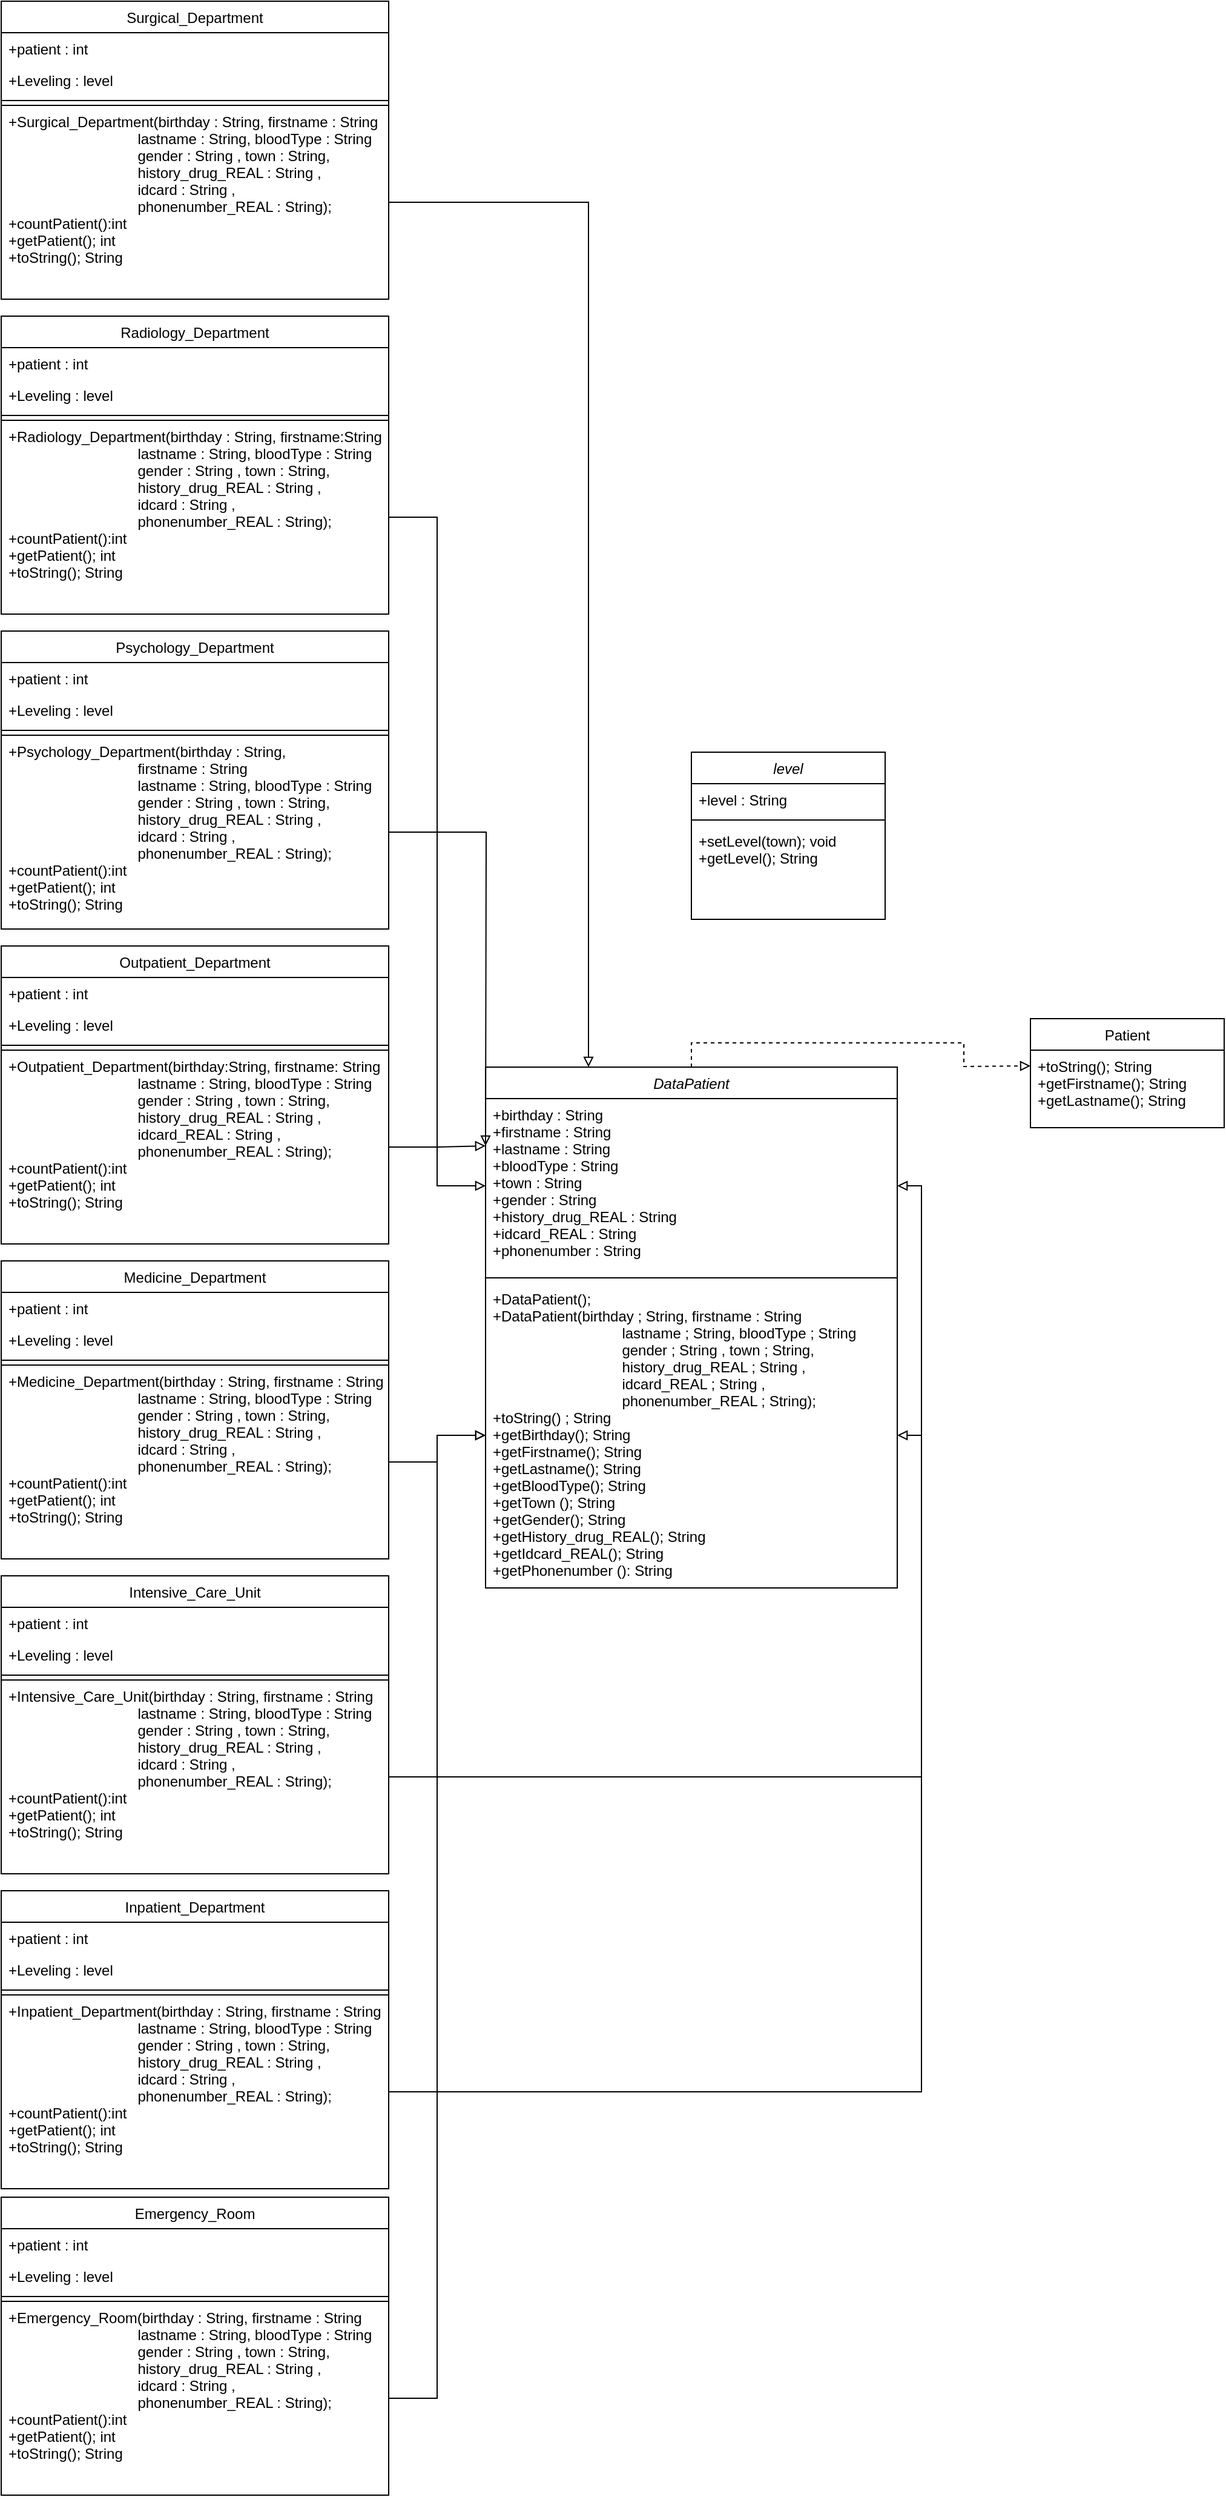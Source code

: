 <mxfile version="23.1.2" type="github">
  <diagram id="C5RBs43oDa-KdzZeNtuy" name="Page-1">
    <mxGraphModel dx="1174" dy="1431" grid="1" gridSize="10" guides="1" tooltips="1" connect="1" arrows="1" fold="1" page="1" pageScale="1" pageWidth="827" pageHeight="1169" math="0" shadow="0">
      <root>
        <mxCell id="WIyWlLk6GJQsqaUBKTNV-0" />
        <mxCell id="WIyWlLk6GJQsqaUBKTNV-1" parent="WIyWlLk6GJQsqaUBKTNV-0" />
        <mxCell id="HlQDnrlZZTJhXaYL5etB-71" style="edgeStyle=orthogonalEdgeStyle;rounded=0;orthogonalLoop=1;jettySize=auto;html=1;exitX=0.5;exitY=0;exitDx=0;exitDy=0;entryX=0;entryY=0.5;entryDx=0;entryDy=0;endArrow=block;endFill=0;dashed=1;" edge="1" parent="WIyWlLk6GJQsqaUBKTNV-1" source="zkfFHV4jXpPFQw0GAbJ--0">
          <mxGeometry relative="1" as="geometry">
            <mxPoint x="540" y="-11" as="targetPoint" />
          </mxGeometry>
        </mxCell>
        <mxCell id="zkfFHV4jXpPFQw0GAbJ--0" value="DataPatient" style="swimlane;fontStyle=2;align=center;verticalAlign=top;childLayout=stackLayout;horizontal=1;startSize=26;horizontalStack=0;resizeParent=1;resizeLast=0;collapsible=1;marginBottom=0;rounded=0;shadow=0;strokeWidth=1;" parent="WIyWlLk6GJQsqaUBKTNV-1" vertex="1">
          <mxGeometry x="90" y="-10" width="340" height="430" as="geometry">
            <mxRectangle x="230" y="140" width="160" height="26" as="alternateBounds" />
          </mxGeometry>
        </mxCell>
        <mxCell id="zkfFHV4jXpPFQw0GAbJ--1" value="+birthday : String&#xa;+firstname : String&#xa;+lastname : String&#xa;+bloodType : String&#xa;+town : String&#xa;+gender : String&#xa;+history_drug_REAL : String&#xa;+idcard_REAL : String&#xa;+phonenumber : String" style="text;align=left;verticalAlign=top;spacingLeft=4;spacingRight=4;overflow=hidden;rotatable=0;points=[[0,0.5],[1,0.5]];portConstraint=eastwest;" parent="zkfFHV4jXpPFQw0GAbJ--0" vertex="1">
          <mxGeometry y="26" width="340" height="144" as="geometry" />
        </mxCell>
        <mxCell id="zkfFHV4jXpPFQw0GAbJ--4" value="" style="line;html=1;strokeWidth=1;align=left;verticalAlign=middle;spacingTop=-1;spacingLeft=3;spacingRight=3;rotatable=0;labelPosition=right;points=[];portConstraint=eastwest;" parent="zkfFHV4jXpPFQw0GAbJ--0" vertex="1">
          <mxGeometry y="170" width="340" height="8" as="geometry" />
        </mxCell>
        <mxCell id="zkfFHV4jXpPFQw0GAbJ--5" value="+DataPatient();&#xa;+DataPatient(birthday ; String, firstname : String&#xa;                                lastname ; String, bloodType ; String&#xa;                                gender ; String , town ; String,&#xa;                                history_drug_REAL ; String ,&#xa;                                idcard_REAL ; String ,&#xa;                                phonenumber_REAL ; String);&#xa;+toString() ; String&#xa;+getBirthday(); String&#xa;+getFirstname(); String&#xa;+getLastname(); String&#xa;+getBloodType(); String&#xa;+getTown (); String&#xa;+getGender(); String&#xa;+getHistory_drug_REAL(); String&#xa;+getIdcard_REAL(); String&#xa;+getPhonenumber (): String" style="text;align=left;verticalAlign=top;spacingLeft=4;spacingRight=4;overflow=hidden;rotatable=0;points=[[0,0.5],[1,0.5]];portConstraint=eastwest;" parent="zkfFHV4jXpPFQw0GAbJ--0" vertex="1">
          <mxGeometry y="178" width="340" height="252" as="geometry" />
        </mxCell>
        <mxCell id="zkfFHV4jXpPFQw0GAbJ--6" value="Intensive_Care_Unit" style="swimlane;fontStyle=0;align=center;verticalAlign=top;childLayout=stackLayout;horizontal=1;startSize=26;horizontalStack=0;resizeParent=1;resizeLast=0;collapsible=1;marginBottom=0;rounded=0;shadow=0;strokeWidth=1;" parent="WIyWlLk6GJQsqaUBKTNV-1" vertex="1">
          <mxGeometry x="-310" y="410" width="320" height="246" as="geometry">
            <mxRectangle x="130" y="380" width="160" height="26" as="alternateBounds" />
          </mxGeometry>
        </mxCell>
        <mxCell id="zkfFHV4jXpPFQw0GAbJ--7" value="+patient : int" style="text;align=left;verticalAlign=top;spacingLeft=4;spacingRight=4;overflow=hidden;rotatable=0;points=[[0,0.5],[1,0.5]];portConstraint=eastwest;" parent="zkfFHV4jXpPFQw0GAbJ--6" vertex="1">
          <mxGeometry y="26" width="320" height="26" as="geometry" />
        </mxCell>
        <mxCell id="zkfFHV4jXpPFQw0GAbJ--8" value="+Leveling : level" style="text;align=left;verticalAlign=top;spacingLeft=4;spacingRight=4;overflow=hidden;rotatable=0;points=[[0,0.5],[1,0.5]];portConstraint=eastwest;rounded=0;shadow=0;html=0;" parent="zkfFHV4jXpPFQw0GAbJ--6" vertex="1">
          <mxGeometry y="52" width="320" height="26" as="geometry" />
        </mxCell>
        <mxCell id="zkfFHV4jXpPFQw0GAbJ--9" value="" style="line;html=1;strokeWidth=1;align=left;verticalAlign=middle;spacingTop=-1;spacingLeft=3;spacingRight=3;rotatable=0;labelPosition=right;points=[];portConstraint=eastwest;" parent="zkfFHV4jXpPFQw0GAbJ--6" vertex="1">
          <mxGeometry y="78" width="320" height="8" as="geometry" />
        </mxCell>
        <mxCell id="zkfFHV4jXpPFQw0GAbJ--10" value="+Intensive_Care_Unit(birthday : String, firstname : String&#xa;                                lastname : String, bloodType : String&#xa;                                gender : String , town : String, &#xa;                                history_drug_REAL : String ,&#xa;                                idcard : String , &#xa;                                phonenumber_REAL : String);&#xa;+countPatient():int&#xa;+getPatient(); int&#xa;+toString(); String" style="text;align=left;verticalAlign=top;spacingLeft=4;spacingRight=4;overflow=hidden;rotatable=0;points=[[0,0.5],[1,0.5]];portConstraint=eastwest;fontStyle=0;strokeColor=#000000;" parent="zkfFHV4jXpPFQw0GAbJ--6" vertex="1">
          <mxGeometry y="86" width="320" height="160" as="geometry" />
        </mxCell>
        <mxCell id="zkfFHV4jXpPFQw0GAbJ--17" value="Patient" style="swimlane;fontStyle=0;align=center;verticalAlign=top;childLayout=stackLayout;horizontal=1;startSize=26;horizontalStack=0;resizeParent=1;resizeLast=0;collapsible=1;marginBottom=0;rounded=0;shadow=0;strokeWidth=1;" parent="WIyWlLk6GJQsqaUBKTNV-1" vertex="1">
          <mxGeometry x="540" y="-50" width="160" height="90" as="geometry">
            <mxRectangle x="550" y="140" width="160" height="26" as="alternateBounds" />
          </mxGeometry>
        </mxCell>
        <mxCell id="zkfFHV4jXpPFQw0GAbJ--22" value="+toString(); String&#xa;+getFirstname(); String&#xa;+getLastname(); String" style="text;align=left;verticalAlign=top;spacingLeft=4;spacingRight=4;overflow=hidden;rotatable=0;points=[[0,0.5],[1,0.5]];portConstraint=eastwest;rounded=0;shadow=0;html=0;" parent="zkfFHV4jXpPFQw0GAbJ--17" vertex="1">
          <mxGeometry y="26" width="160" height="64" as="geometry" />
        </mxCell>
        <mxCell id="HlQDnrlZZTJhXaYL5etB-21" value="Medicine_Department" style="swimlane;fontStyle=0;align=center;verticalAlign=top;childLayout=stackLayout;horizontal=1;startSize=26;horizontalStack=0;resizeParent=1;resizeLast=0;collapsible=1;marginBottom=0;rounded=0;shadow=0;strokeWidth=1;" vertex="1" parent="WIyWlLk6GJQsqaUBKTNV-1">
          <mxGeometry x="-310" y="150" width="320" height="246" as="geometry">
            <mxRectangle x="130" y="380" width="160" height="26" as="alternateBounds" />
          </mxGeometry>
        </mxCell>
        <mxCell id="HlQDnrlZZTJhXaYL5etB-22" value="+patient : int" style="text;align=left;verticalAlign=top;spacingLeft=4;spacingRight=4;overflow=hidden;rotatable=0;points=[[0,0.5],[1,0.5]];portConstraint=eastwest;" vertex="1" parent="HlQDnrlZZTJhXaYL5etB-21">
          <mxGeometry y="26" width="320" height="26" as="geometry" />
        </mxCell>
        <mxCell id="HlQDnrlZZTJhXaYL5etB-23" value="+Leveling : level" style="text;align=left;verticalAlign=top;spacingLeft=4;spacingRight=4;overflow=hidden;rotatable=0;points=[[0,0.5],[1,0.5]];portConstraint=eastwest;rounded=0;shadow=0;html=0;" vertex="1" parent="HlQDnrlZZTJhXaYL5etB-21">
          <mxGeometry y="52" width="320" height="26" as="geometry" />
        </mxCell>
        <mxCell id="HlQDnrlZZTJhXaYL5etB-24" value="" style="line;html=1;strokeWidth=1;align=left;verticalAlign=middle;spacingTop=-1;spacingLeft=3;spacingRight=3;rotatable=0;labelPosition=right;points=[];portConstraint=eastwest;" vertex="1" parent="HlQDnrlZZTJhXaYL5etB-21">
          <mxGeometry y="78" width="320" height="8" as="geometry" />
        </mxCell>
        <mxCell id="HlQDnrlZZTJhXaYL5etB-25" value="+Medicine_Department(birthday : String, firstname : String&#xa;                                lastname : String, bloodType : String&#xa;                                gender : String , town : String, &#xa;                                history_drug_REAL : String ,&#xa;                                idcard : String , &#xa;                                phonenumber_REAL : String);&#xa;+countPatient():int&#xa;+getPatient(); int&#xa;+toString(); String" style="text;align=left;verticalAlign=top;spacingLeft=4;spacingRight=4;overflow=hidden;rotatable=0;points=[[0,0.5],[1,0.5]];portConstraint=eastwest;fontStyle=0;strokeColor=#000000;" vertex="1" parent="HlQDnrlZZTJhXaYL5etB-21">
          <mxGeometry y="86" width="320" height="160" as="geometry" />
        </mxCell>
        <mxCell id="HlQDnrlZZTJhXaYL5etB-26" value="Inpatient_Department" style="swimlane;fontStyle=0;align=center;verticalAlign=top;childLayout=stackLayout;horizontal=1;startSize=26;horizontalStack=0;resizeParent=1;resizeLast=0;collapsible=1;marginBottom=0;rounded=0;shadow=0;strokeWidth=1;" vertex="1" parent="WIyWlLk6GJQsqaUBKTNV-1">
          <mxGeometry x="-310" y="670" width="320" height="246" as="geometry">
            <mxRectangle x="130" y="380" width="160" height="26" as="alternateBounds" />
          </mxGeometry>
        </mxCell>
        <mxCell id="HlQDnrlZZTJhXaYL5etB-27" value="+patient : int" style="text;align=left;verticalAlign=top;spacingLeft=4;spacingRight=4;overflow=hidden;rotatable=0;points=[[0,0.5],[1,0.5]];portConstraint=eastwest;" vertex="1" parent="HlQDnrlZZTJhXaYL5etB-26">
          <mxGeometry y="26" width="320" height="26" as="geometry" />
        </mxCell>
        <mxCell id="HlQDnrlZZTJhXaYL5etB-28" value="+Leveling : level" style="text;align=left;verticalAlign=top;spacingLeft=4;spacingRight=4;overflow=hidden;rotatable=0;points=[[0,0.5],[1,0.5]];portConstraint=eastwest;rounded=0;shadow=0;html=0;" vertex="1" parent="HlQDnrlZZTJhXaYL5etB-26">
          <mxGeometry y="52" width="320" height="26" as="geometry" />
        </mxCell>
        <mxCell id="HlQDnrlZZTJhXaYL5etB-29" value="" style="line;html=1;strokeWidth=1;align=left;verticalAlign=middle;spacingTop=-1;spacingLeft=3;spacingRight=3;rotatable=0;labelPosition=right;points=[];portConstraint=eastwest;" vertex="1" parent="HlQDnrlZZTJhXaYL5etB-26">
          <mxGeometry y="78" width="320" height="8" as="geometry" />
        </mxCell>
        <mxCell id="HlQDnrlZZTJhXaYL5etB-30" value="+Inpatient_Department(birthday : String, firstname : String&#xa;                                lastname : String, bloodType : String&#xa;                                gender : String , town : String, &#xa;                                history_drug_REAL : String ,&#xa;                                idcard : String , &#xa;                                phonenumber_REAL : String);&#xa;+countPatient():int&#xa;+getPatient(); int&#xa;+toString(); String" style="text;align=left;verticalAlign=top;spacingLeft=4;spacingRight=4;overflow=hidden;rotatable=0;points=[[0,0.5],[1,0.5]];portConstraint=eastwest;fontStyle=0;strokeColor=#000000;" vertex="1" parent="HlQDnrlZZTJhXaYL5etB-26">
          <mxGeometry y="86" width="320" height="160" as="geometry" />
        </mxCell>
        <mxCell id="HlQDnrlZZTJhXaYL5etB-31" value="Outpatient_Department" style="swimlane;fontStyle=0;align=center;verticalAlign=top;childLayout=stackLayout;horizontal=1;startSize=26;horizontalStack=0;resizeParent=1;resizeLast=0;collapsible=1;marginBottom=0;rounded=0;shadow=0;strokeWidth=1;" vertex="1" parent="WIyWlLk6GJQsqaUBKTNV-1">
          <mxGeometry x="-310" y="-110" width="320" height="246" as="geometry">
            <mxRectangle x="130" y="380" width="160" height="26" as="alternateBounds" />
          </mxGeometry>
        </mxCell>
        <mxCell id="HlQDnrlZZTJhXaYL5etB-32" value="+patient : int" style="text;align=left;verticalAlign=top;spacingLeft=4;spacingRight=4;overflow=hidden;rotatable=0;points=[[0,0.5],[1,0.5]];portConstraint=eastwest;" vertex="1" parent="HlQDnrlZZTJhXaYL5etB-31">
          <mxGeometry y="26" width="320" height="26" as="geometry" />
        </mxCell>
        <mxCell id="HlQDnrlZZTJhXaYL5etB-33" value="+Leveling : level" style="text;align=left;verticalAlign=top;spacingLeft=4;spacingRight=4;overflow=hidden;rotatable=0;points=[[0,0.5],[1,0.5]];portConstraint=eastwest;rounded=0;shadow=0;html=0;" vertex="1" parent="HlQDnrlZZTJhXaYL5etB-31">
          <mxGeometry y="52" width="320" height="26" as="geometry" />
        </mxCell>
        <mxCell id="HlQDnrlZZTJhXaYL5etB-34" value="" style="line;html=1;strokeWidth=1;align=left;verticalAlign=middle;spacingTop=-1;spacingLeft=3;spacingRight=3;rotatable=0;labelPosition=right;points=[];portConstraint=eastwest;" vertex="1" parent="HlQDnrlZZTJhXaYL5etB-31">
          <mxGeometry y="78" width="320" height="8" as="geometry" />
        </mxCell>
        <mxCell id="HlQDnrlZZTJhXaYL5etB-35" value="+Outpatient_Department(birthday:String, firstname: String&#xa;                                lastname : String, bloodType : String&#xa;                                gender : String , town : String, &#xa;                                history_drug_REAL : String ,&#xa;                                idcard_REAL : String , &#xa;                                phonenumber_REAL : String);&#xa;+countPatient():int&#xa;+getPatient(); int&#xa;+toString(); String" style="text;align=left;verticalAlign=top;spacingLeft=4;spacingRight=4;overflow=hidden;rotatable=0;points=[[0,0.5],[1,0.5]];portConstraint=eastwest;fontStyle=0;strokeColor=#000000;" vertex="1" parent="HlQDnrlZZTJhXaYL5etB-31">
          <mxGeometry y="86" width="320" height="160" as="geometry" />
        </mxCell>
        <mxCell id="HlQDnrlZZTJhXaYL5etB-36" value="Psychology_Department" style="swimlane;fontStyle=0;align=center;verticalAlign=top;childLayout=stackLayout;horizontal=1;startSize=26;horizontalStack=0;resizeParent=1;resizeLast=0;collapsible=1;marginBottom=0;rounded=0;shadow=0;strokeWidth=1;" vertex="1" parent="WIyWlLk6GJQsqaUBKTNV-1">
          <mxGeometry x="-310" y="-370" width="320" height="246" as="geometry">
            <mxRectangle x="130" y="380" width="160" height="26" as="alternateBounds" />
          </mxGeometry>
        </mxCell>
        <mxCell id="HlQDnrlZZTJhXaYL5etB-37" value="+patient : int" style="text;align=left;verticalAlign=top;spacingLeft=4;spacingRight=4;overflow=hidden;rotatable=0;points=[[0,0.5],[1,0.5]];portConstraint=eastwest;" vertex="1" parent="HlQDnrlZZTJhXaYL5etB-36">
          <mxGeometry y="26" width="320" height="26" as="geometry" />
        </mxCell>
        <mxCell id="HlQDnrlZZTJhXaYL5etB-38" value="+Leveling : level" style="text;align=left;verticalAlign=top;spacingLeft=4;spacingRight=4;overflow=hidden;rotatable=0;points=[[0,0.5],[1,0.5]];portConstraint=eastwest;rounded=0;shadow=0;html=0;" vertex="1" parent="HlQDnrlZZTJhXaYL5etB-36">
          <mxGeometry y="52" width="320" height="26" as="geometry" />
        </mxCell>
        <mxCell id="HlQDnrlZZTJhXaYL5etB-39" value="" style="line;html=1;strokeWidth=1;align=left;verticalAlign=middle;spacingTop=-1;spacingLeft=3;spacingRight=3;rotatable=0;labelPosition=right;points=[];portConstraint=eastwest;" vertex="1" parent="HlQDnrlZZTJhXaYL5etB-36">
          <mxGeometry y="78" width="320" height="8" as="geometry" />
        </mxCell>
        <mxCell id="HlQDnrlZZTJhXaYL5etB-40" value="+Psychology_Department(birthday : String, &#xa;                                firstname : String&#xa;                                lastname : String, bloodType : String&#xa;                                gender : String , town : String, &#xa;                                history_drug_REAL : String ,&#xa;                                idcard : String , &#xa;                                phonenumber_REAL : String);&#xa;+countPatient():int&#xa;+getPatient(); int&#xa;+toString(); String" style="text;align=left;verticalAlign=top;spacingLeft=4;spacingRight=4;overflow=hidden;rotatable=0;points=[[0,0.5],[1,0.5]];portConstraint=eastwest;fontStyle=0;strokeColor=#000000;" vertex="1" parent="HlQDnrlZZTJhXaYL5etB-36">
          <mxGeometry y="86" width="320" height="160" as="geometry" />
        </mxCell>
        <mxCell id="HlQDnrlZZTJhXaYL5etB-41" value="Radiology_Department" style="swimlane;fontStyle=0;align=center;verticalAlign=top;childLayout=stackLayout;horizontal=1;startSize=26;horizontalStack=0;resizeParent=1;resizeLast=0;collapsible=1;marginBottom=0;rounded=0;shadow=0;strokeWidth=1;" vertex="1" parent="WIyWlLk6GJQsqaUBKTNV-1">
          <mxGeometry x="-310" y="-630" width="320" height="246" as="geometry">
            <mxRectangle x="130" y="380" width="160" height="26" as="alternateBounds" />
          </mxGeometry>
        </mxCell>
        <mxCell id="HlQDnrlZZTJhXaYL5etB-42" value="+patient : int" style="text;align=left;verticalAlign=top;spacingLeft=4;spacingRight=4;overflow=hidden;rotatable=0;points=[[0,0.5],[1,0.5]];portConstraint=eastwest;" vertex="1" parent="HlQDnrlZZTJhXaYL5etB-41">
          <mxGeometry y="26" width="320" height="26" as="geometry" />
        </mxCell>
        <mxCell id="HlQDnrlZZTJhXaYL5etB-43" value="+Leveling : level" style="text;align=left;verticalAlign=top;spacingLeft=4;spacingRight=4;overflow=hidden;rotatable=0;points=[[0,0.5],[1,0.5]];portConstraint=eastwest;rounded=0;shadow=0;html=0;" vertex="1" parent="HlQDnrlZZTJhXaYL5etB-41">
          <mxGeometry y="52" width="320" height="26" as="geometry" />
        </mxCell>
        <mxCell id="HlQDnrlZZTJhXaYL5etB-44" value="" style="line;html=1;strokeWidth=1;align=left;verticalAlign=middle;spacingTop=-1;spacingLeft=3;spacingRight=3;rotatable=0;labelPosition=right;points=[];portConstraint=eastwest;" vertex="1" parent="HlQDnrlZZTJhXaYL5etB-41">
          <mxGeometry y="78" width="320" height="8" as="geometry" />
        </mxCell>
        <mxCell id="HlQDnrlZZTJhXaYL5etB-45" value="+Radiology_Department(birthday : String, firstname:String&#xa;                                lastname : String, bloodType : String&#xa;                                gender : String , town : String, &#xa;                                history_drug_REAL : String ,&#xa;                                idcard : String , &#xa;                                phonenumber_REAL : String);&#xa;+countPatient():int&#xa;+getPatient(); int&#xa;+toString(); String" style="text;align=left;verticalAlign=top;spacingLeft=4;spacingRight=4;overflow=hidden;rotatable=0;points=[[0,0.5],[1,0.5]];portConstraint=eastwest;fontStyle=0;strokeColor=#000000;" vertex="1" parent="HlQDnrlZZTJhXaYL5etB-41">
          <mxGeometry y="86" width="320" height="160" as="geometry" />
        </mxCell>
        <mxCell id="HlQDnrlZZTJhXaYL5etB-46" value="Surgical_Department" style="swimlane;fontStyle=0;align=center;verticalAlign=top;childLayout=stackLayout;horizontal=1;startSize=26;horizontalStack=0;resizeParent=1;resizeLast=0;collapsible=1;marginBottom=0;rounded=0;shadow=0;strokeWidth=1;" vertex="1" parent="WIyWlLk6GJQsqaUBKTNV-1">
          <mxGeometry x="-310" y="-890" width="320" height="246" as="geometry">
            <mxRectangle x="130" y="380" width="160" height="26" as="alternateBounds" />
          </mxGeometry>
        </mxCell>
        <mxCell id="HlQDnrlZZTJhXaYL5etB-47" value="+patient : int" style="text;align=left;verticalAlign=top;spacingLeft=4;spacingRight=4;overflow=hidden;rotatable=0;points=[[0,0.5],[1,0.5]];portConstraint=eastwest;" vertex="1" parent="HlQDnrlZZTJhXaYL5etB-46">
          <mxGeometry y="26" width="320" height="26" as="geometry" />
        </mxCell>
        <mxCell id="HlQDnrlZZTJhXaYL5etB-48" value="+Leveling : level" style="text;align=left;verticalAlign=top;spacingLeft=4;spacingRight=4;overflow=hidden;rotatable=0;points=[[0,0.5],[1,0.5]];portConstraint=eastwest;rounded=0;shadow=0;html=0;" vertex="1" parent="HlQDnrlZZTJhXaYL5etB-46">
          <mxGeometry y="52" width="320" height="26" as="geometry" />
        </mxCell>
        <mxCell id="HlQDnrlZZTJhXaYL5etB-49" value="" style="line;html=1;strokeWidth=1;align=left;verticalAlign=middle;spacingTop=-1;spacingLeft=3;spacingRight=3;rotatable=0;labelPosition=right;points=[];portConstraint=eastwest;" vertex="1" parent="HlQDnrlZZTJhXaYL5etB-46">
          <mxGeometry y="78" width="320" height="8" as="geometry" />
        </mxCell>
        <mxCell id="HlQDnrlZZTJhXaYL5etB-50" value="+Surgical_Department(birthday : String, firstname : String&#xa;                                lastname : String, bloodType : String&#xa;                                gender : String , town : String, &#xa;                                history_drug_REAL : String ,&#xa;                                idcard : String , &#xa;                                phonenumber_REAL : String);&#xa;+countPatient():int&#xa;+getPatient(); int&#xa;+toString(); String" style="text;align=left;verticalAlign=top;spacingLeft=4;spacingRight=4;overflow=hidden;rotatable=0;points=[[0,0.5],[1,0.5]];portConstraint=eastwest;fontStyle=0;strokeColor=#000000;" vertex="1" parent="HlQDnrlZZTJhXaYL5etB-46">
          <mxGeometry y="86" width="320" height="160" as="geometry" />
        </mxCell>
        <mxCell id="HlQDnrlZZTJhXaYL5etB-51" value="Emergency_Room" style="swimlane;fontStyle=0;align=center;verticalAlign=top;childLayout=stackLayout;horizontal=1;startSize=26;horizontalStack=0;resizeParent=1;resizeLast=0;collapsible=1;marginBottom=0;rounded=0;shadow=0;strokeWidth=1;" vertex="1" parent="WIyWlLk6GJQsqaUBKTNV-1">
          <mxGeometry x="-310" y="923" width="320" height="246" as="geometry">
            <mxRectangle x="130" y="380" width="160" height="26" as="alternateBounds" />
          </mxGeometry>
        </mxCell>
        <mxCell id="HlQDnrlZZTJhXaYL5etB-52" value="+patient : int" style="text;align=left;verticalAlign=top;spacingLeft=4;spacingRight=4;overflow=hidden;rotatable=0;points=[[0,0.5],[1,0.5]];portConstraint=eastwest;" vertex="1" parent="HlQDnrlZZTJhXaYL5etB-51">
          <mxGeometry y="26" width="320" height="26" as="geometry" />
        </mxCell>
        <mxCell id="HlQDnrlZZTJhXaYL5etB-53" value="+Leveling : level" style="text;align=left;verticalAlign=top;spacingLeft=4;spacingRight=4;overflow=hidden;rotatable=0;points=[[0,0.5],[1,0.5]];portConstraint=eastwest;rounded=0;shadow=0;html=0;" vertex="1" parent="HlQDnrlZZTJhXaYL5etB-51">
          <mxGeometry y="52" width="320" height="26" as="geometry" />
        </mxCell>
        <mxCell id="HlQDnrlZZTJhXaYL5etB-54" value="" style="line;html=1;strokeWidth=1;align=left;verticalAlign=middle;spacingTop=-1;spacingLeft=3;spacingRight=3;rotatable=0;labelPosition=right;points=[];portConstraint=eastwest;" vertex="1" parent="HlQDnrlZZTJhXaYL5etB-51">
          <mxGeometry y="78" width="320" height="8" as="geometry" />
        </mxCell>
        <mxCell id="HlQDnrlZZTJhXaYL5etB-55" value="+Emergency_Room(birthday : String, firstname : String&#xa;                                lastname : String, bloodType : String&#xa;                                gender : String , town : String, &#xa;                                history_drug_REAL : String ,&#xa;                                idcard : String , &#xa;                                phonenumber_REAL : String);&#xa;+countPatient():int&#xa;+getPatient(); int&#xa;+toString(); String" style="text;align=left;verticalAlign=top;spacingLeft=4;spacingRight=4;overflow=hidden;rotatable=0;points=[[0,0.5],[1,0.5]];portConstraint=eastwest;fontStyle=0;strokeColor=#000000;" vertex="1" parent="HlQDnrlZZTJhXaYL5etB-51">
          <mxGeometry y="86" width="320" height="160" as="geometry" />
        </mxCell>
        <mxCell id="HlQDnrlZZTJhXaYL5etB-56" value="level" style="swimlane;fontStyle=2;align=center;verticalAlign=top;childLayout=stackLayout;horizontal=1;startSize=26;horizontalStack=0;resizeParent=1;resizeLast=0;collapsible=1;marginBottom=0;rounded=0;shadow=0;strokeWidth=1;" vertex="1" parent="WIyWlLk6GJQsqaUBKTNV-1">
          <mxGeometry x="260" y="-270" width="160" height="138" as="geometry">
            <mxRectangle x="230" y="140" width="160" height="26" as="alternateBounds" />
          </mxGeometry>
        </mxCell>
        <mxCell id="HlQDnrlZZTJhXaYL5etB-57" value="+level : String" style="text;align=left;verticalAlign=top;spacingLeft=4;spacingRight=4;overflow=hidden;rotatable=0;points=[[0,0.5],[1,0.5]];portConstraint=eastwest;" vertex="1" parent="HlQDnrlZZTJhXaYL5etB-56">
          <mxGeometry y="26" width="160" height="26" as="geometry" />
        </mxCell>
        <mxCell id="HlQDnrlZZTJhXaYL5etB-60" value="" style="line;html=1;strokeWidth=1;align=left;verticalAlign=middle;spacingTop=-1;spacingLeft=3;spacingRight=3;rotatable=0;labelPosition=right;points=[];portConstraint=eastwest;" vertex="1" parent="HlQDnrlZZTJhXaYL5etB-56">
          <mxGeometry y="52" width="160" height="8" as="geometry" />
        </mxCell>
        <mxCell id="HlQDnrlZZTJhXaYL5etB-61" value="+setLevel(town); void&#xa;+getLevel(); String" style="text;align=left;verticalAlign=top;spacingLeft=4;spacingRight=4;overflow=hidden;rotatable=0;points=[[0,0.5],[1,0.5]];portConstraint=eastwest;" vertex="1" parent="HlQDnrlZZTJhXaYL5etB-56">
          <mxGeometry y="60" width="160" height="70" as="geometry" />
        </mxCell>
        <mxCell id="HlQDnrlZZTJhXaYL5etB-63" style="edgeStyle=orthogonalEdgeStyle;rounded=0;orthogonalLoop=1;jettySize=auto;html=1;exitX=1;exitY=0.5;exitDx=0;exitDy=0;endArrow=block;endFill=0;" edge="1" parent="WIyWlLk6GJQsqaUBKTNV-1" source="HlQDnrlZZTJhXaYL5etB-55" target="zkfFHV4jXpPFQw0GAbJ--5">
          <mxGeometry relative="1" as="geometry">
            <mxPoint x="250" y="55" as="targetPoint" />
          </mxGeometry>
        </mxCell>
        <mxCell id="HlQDnrlZZTJhXaYL5etB-64" style="edgeStyle=orthogonalEdgeStyle;rounded=0;orthogonalLoop=1;jettySize=auto;html=1;exitX=1;exitY=0.5;exitDx=0;exitDy=0;entryX=1;entryY=0.5;entryDx=0;entryDy=0;endArrow=block;endFill=0;" edge="1" parent="WIyWlLk6GJQsqaUBKTNV-1" source="HlQDnrlZZTJhXaYL5etB-30" target="zkfFHV4jXpPFQw0GAbJ--5">
          <mxGeometry relative="1" as="geometry" />
        </mxCell>
        <mxCell id="HlQDnrlZZTJhXaYL5etB-65" style="edgeStyle=orthogonalEdgeStyle;rounded=0;orthogonalLoop=1;jettySize=auto;html=1;exitX=1;exitY=0.5;exitDx=0;exitDy=0;entryX=1;entryY=0.5;entryDx=0;entryDy=0;endArrow=block;endFill=0;" edge="1" parent="WIyWlLk6GJQsqaUBKTNV-1" source="zkfFHV4jXpPFQw0GAbJ--10" target="zkfFHV4jXpPFQw0GAbJ--1">
          <mxGeometry relative="1" as="geometry" />
        </mxCell>
        <mxCell id="HlQDnrlZZTJhXaYL5etB-66" style="edgeStyle=orthogonalEdgeStyle;rounded=0;orthogonalLoop=1;jettySize=auto;html=1;exitX=1;exitY=0.5;exitDx=0;exitDy=0;entryX=0;entryY=0.5;entryDx=0;entryDy=0;endArrow=block;endFill=0;" edge="1" parent="WIyWlLk6GJQsqaUBKTNV-1" source="HlQDnrlZZTJhXaYL5etB-25" target="zkfFHV4jXpPFQw0GAbJ--5">
          <mxGeometry relative="1" as="geometry" />
        </mxCell>
        <mxCell id="HlQDnrlZZTJhXaYL5etB-67" style="edgeStyle=orthogonalEdgeStyle;rounded=0;orthogonalLoop=1;jettySize=auto;html=1;exitX=1;exitY=0.5;exitDx=0;exitDy=0;entryX=0;entryY=0.5;entryDx=0;entryDy=0;endArrow=block;endFill=0;" edge="1" parent="WIyWlLk6GJQsqaUBKTNV-1" source="HlQDnrlZZTJhXaYL5etB-35">
          <mxGeometry relative="1" as="geometry">
            <mxPoint x="90" y="55" as="targetPoint" />
          </mxGeometry>
        </mxCell>
        <mxCell id="HlQDnrlZZTJhXaYL5etB-68" style="edgeStyle=orthogonalEdgeStyle;rounded=0;orthogonalLoop=1;jettySize=auto;html=1;exitX=1;exitY=0.5;exitDx=0;exitDy=0;entryX=0;entryY=0.5;entryDx=0;entryDy=0;endArrow=block;endFill=0;" edge="1" parent="WIyWlLk6GJQsqaUBKTNV-1" source="HlQDnrlZZTJhXaYL5etB-40">
          <mxGeometry relative="1" as="geometry">
            <mxPoint x="90" y="55" as="targetPoint" />
          </mxGeometry>
        </mxCell>
        <mxCell id="HlQDnrlZZTJhXaYL5etB-69" style="edgeStyle=orthogonalEdgeStyle;rounded=0;orthogonalLoop=1;jettySize=auto;html=1;exitX=1;exitY=0.5;exitDx=0;exitDy=0;entryX=0;entryY=0.5;entryDx=0;entryDy=0;endArrow=block;endFill=0;" edge="1" parent="WIyWlLk6GJQsqaUBKTNV-1" source="HlQDnrlZZTJhXaYL5etB-45" target="zkfFHV4jXpPFQw0GAbJ--1">
          <mxGeometry relative="1" as="geometry" />
        </mxCell>
        <mxCell id="HlQDnrlZZTJhXaYL5etB-70" style="edgeStyle=orthogonalEdgeStyle;rounded=0;orthogonalLoop=1;jettySize=auto;html=1;exitX=1;exitY=0.5;exitDx=0;exitDy=0;entryX=0.25;entryY=0;entryDx=0;entryDy=0;endArrow=block;endFill=0;" edge="1" parent="WIyWlLk6GJQsqaUBKTNV-1" source="HlQDnrlZZTJhXaYL5etB-50" target="zkfFHV4jXpPFQw0GAbJ--0">
          <mxGeometry relative="1" as="geometry" />
        </mxCell>
      </root>
    </mxGraphModel>
  </diagram>
</mxfile>

